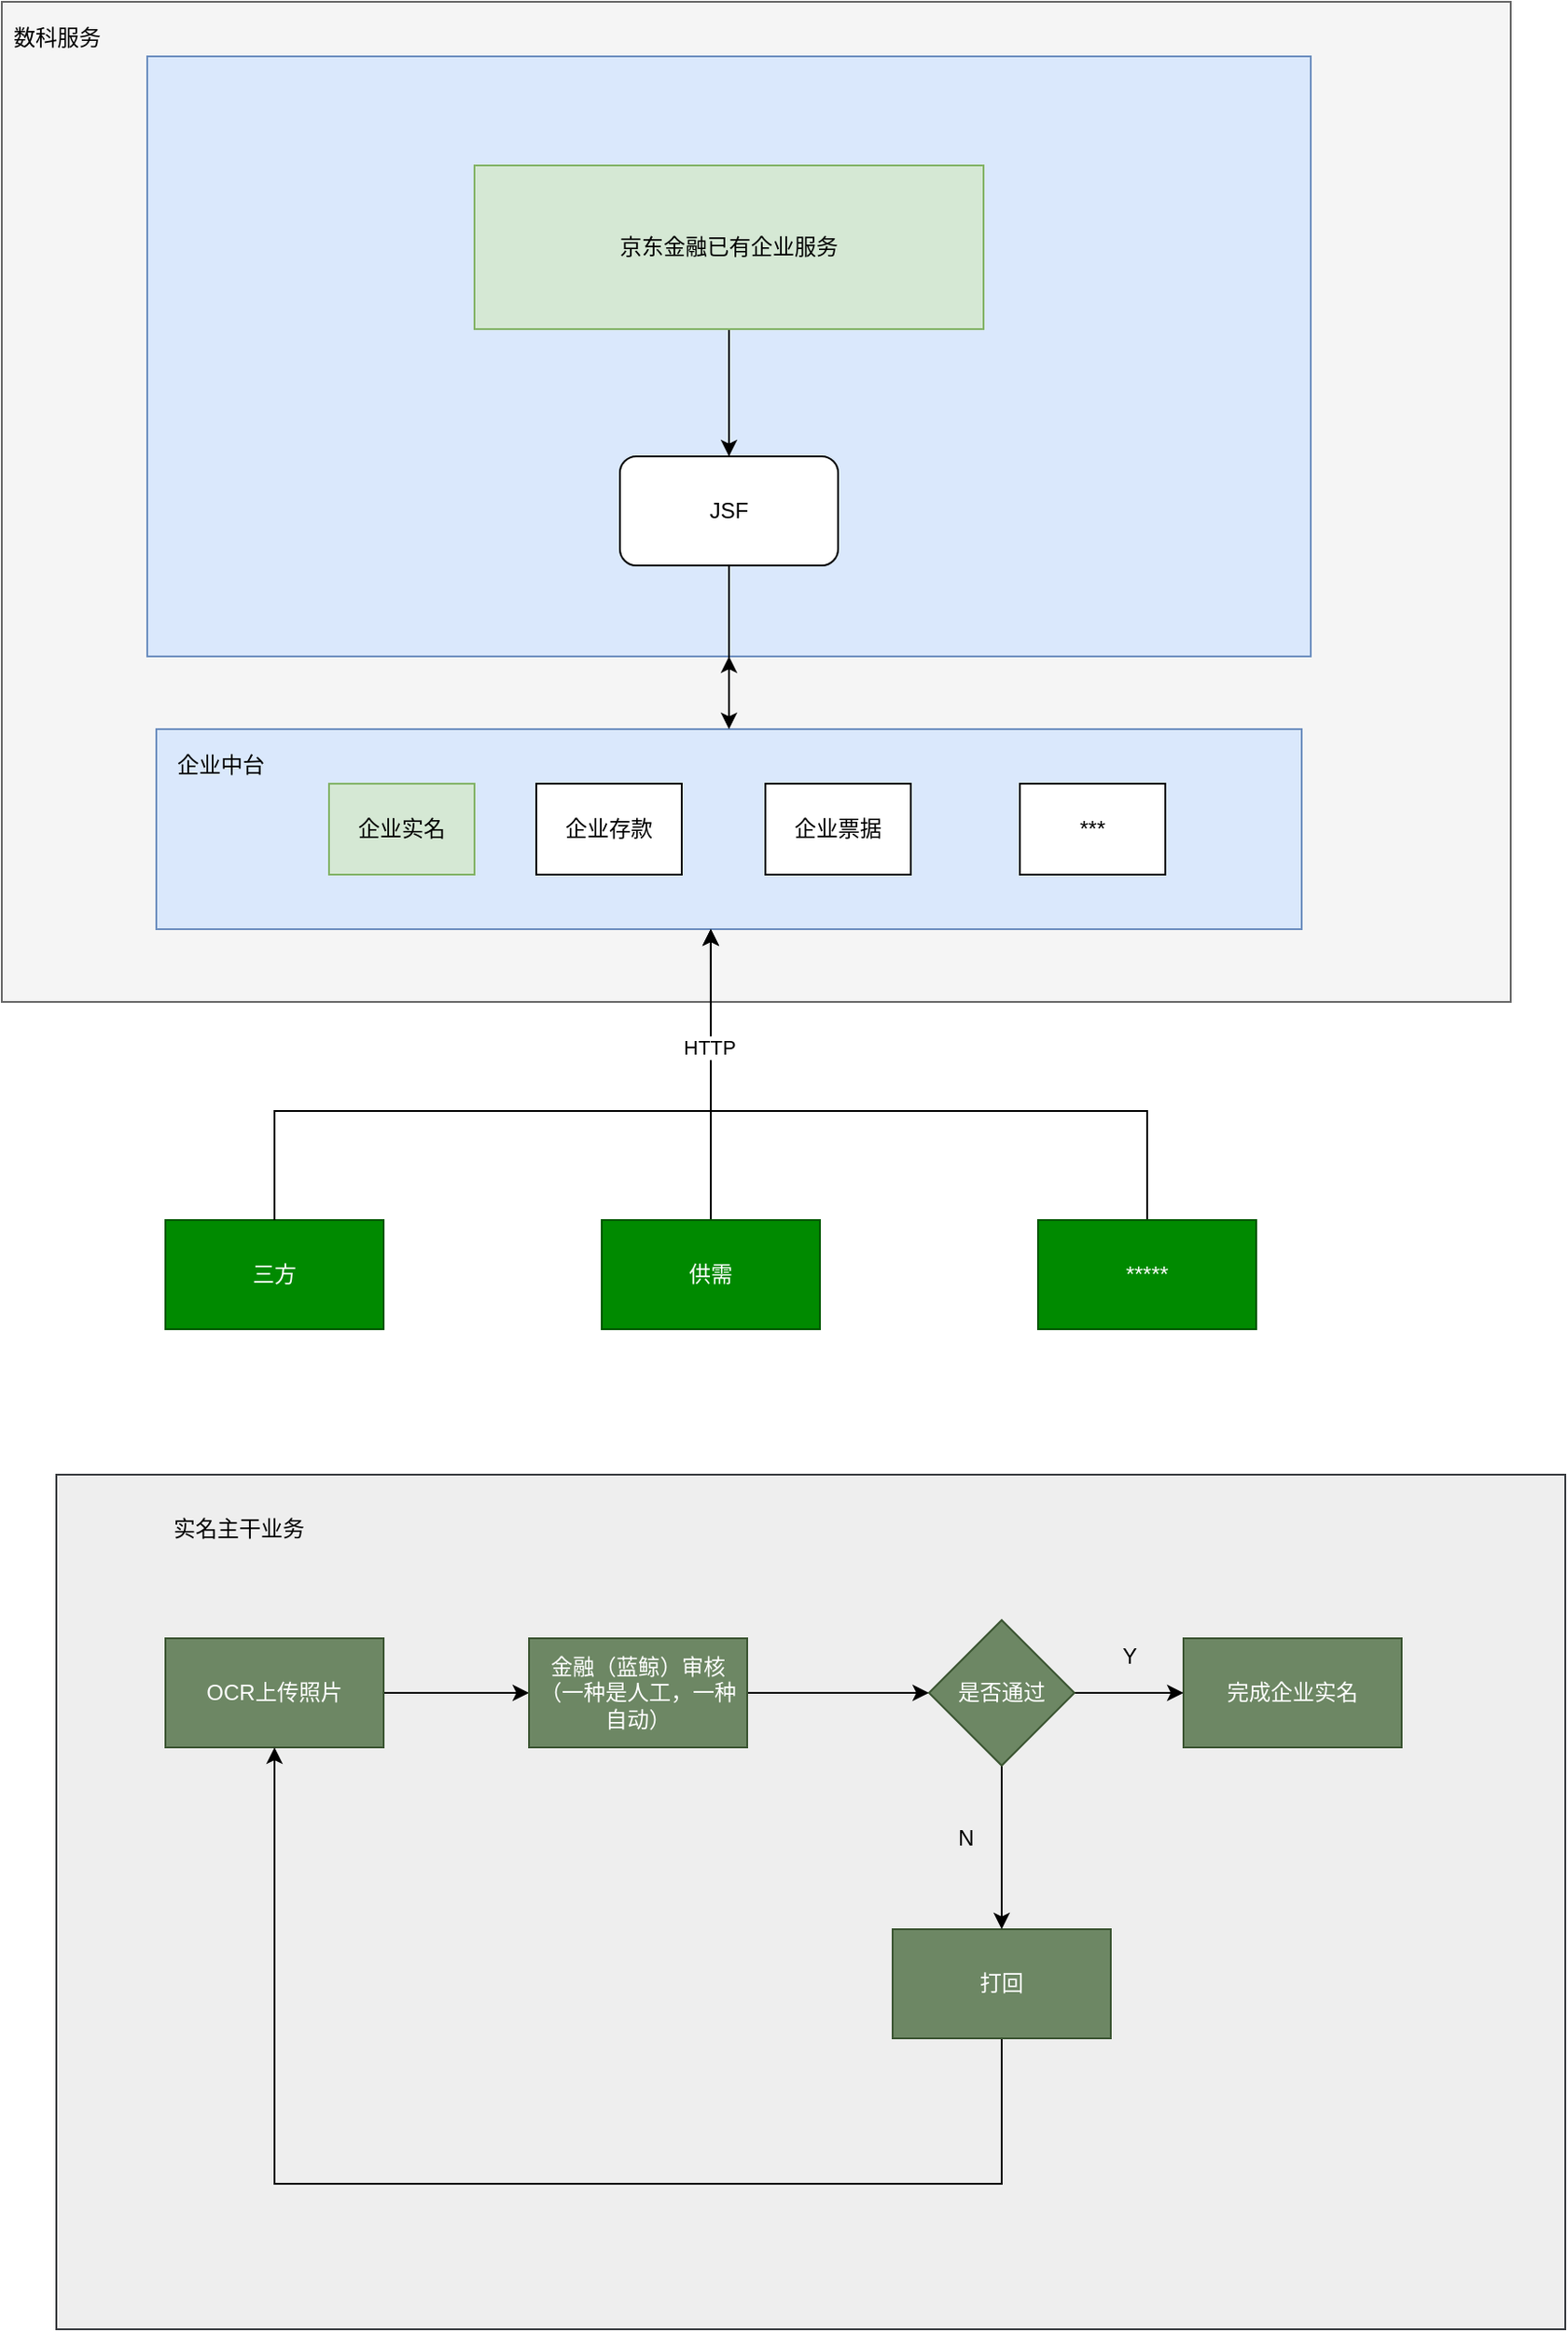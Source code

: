 <mxfile version="14.6.3" type="github" pages="2">
  <diagram id="aJE0ZCba9fngmLQNZbVi" name="企业中台-企业实名">
    <mxGraphModel dx="1052" dy="538" grid="1" gridSize="10" guides="1" tooltips="1" connect="1" arrows="1" fold="1" page="1" pageScale="1" pageWidth="827" pageHeight="1169" math="0" shadow="0">
      <root>
        <mxCell id="0" />
        <mxCell id="1" parent="0" />
        <mxCell id="BeReysdKCa9xoEzLnHCb-46" value="" style="rounded=0;whiteSpace=wrap;html=1;fillColor=#eeeeee;strokeColor=#36393d;" parent="1" vertex="1">
          <mxGeometry x="70" y="820" width="830" height="470" as="geometry" />
        </mxCell>
        <mxCell id="BeReysdKCa9xoEzLnHCb-38" value="" style="rounded=0;whiteSpace=wrap;html=1;fillColor=#f5f5f5;strokeColor=#666666;fontColor=#333333;" parent="1" vertex="1">
          <mxGeometry x="40" y="10" width="830" height="550" as="geometry" />
        </mxCell>
        <mxCell id="BeReysdKCa9xoEzLnHCb-6" value="" style="rounded=0;whiteSpace=wrap;html=1;fillColor=#dae8fc;strokeColor=#6c8ebf;" parent="1" vertex="1">
          <mxGeometry x="125" y="410" width="630" height="110" as="geometry" />
        </mxCell>
        <mxCell id="BeReysdKCa9xoEzLnHCb-5" value="" style="rounded=0;whiteSpace=wrap;html=1;" parent="1" vertex="1">
          <mxGeometry x="140" y="220" width="600" height="140" as="geometry" />
        </mxCell>
        <mxCell id="BeReysdKCa9xoEzLnHCb-15" value="" style="edgeStyle=orthogonalEdgeStyle;rounded=0;orthogonalLoop=1;jettySize=auto;html=1;" parent="1" source="BeReysdKCa9xoEzLnHCb-2" target="BeReysdKCa9xoEzLnHCb-6" edge="1">
          <mxGeometry relative="1" as="geometry" />
        </mxCell>
        <mxCell id="BeReysdKCa9xoEzLnHCb-2" value="" style="rounded=0;whiteSpace=wrap;html=1;fillColor=#dae8fc;strokeColor=#6c8ebf;" parent="1" vertex="1">
          <mxGeometry x="120" y="40" width="640" height="330" as="geometry" />
        </mxCell>
        <mxCell id="BeReysdKCa9xoEzLnHCb-53" style="edgeStyle=orthogonalEdgeStyle;rounded=0;orthogonalLoop=1;jettySize=auto;html=1;" parent="1" source="BeReysdKCa9xoEzLnHCb-1" target="BeReysdKCa9xoEzLnHCb-47" edge="1">
          <mxGeometry relative="1" as="geometry" />
        </mxCell>
        <mxCell id="BeReysdKCa9xoEzLnHCb-1" value="京东金融已有企业服务" style="rounded=0;whiteSpace=wrap;html=1;fillColor=#d5e8d4;strokeColor=#82b366;" parent="1" vertex="1">
          <mxGeometry x="300" y="100" width="280" height="90" as="geometry" />
        </mxCell>
        <mxCell id="BeReysdKCa9xoEzLnHCb-3" value="数科服务" style="text;html=1;align=center;verticalAlign=middle;resizable=0;points=[];autosize=1;strokeColor=none;" parent="1" vertex="1">
          <mxGeometry x="40" y="20" width="60" height="20" as="geometry" />
        </mxCell>
        <mxCell id="BeReysdKCa9xoEzLnHCb-4" value="企业实名" style="rounded=0;whiteSpace=wrap;html=1;fillColor=#d5e8d4;strokeColor=#82b366;" parent="1" vertex="1">
          <mxGeometry x="220" y="440" width="80" height="50" as="geometry" />
        </mxCell>
        <mxCell id="BeReysdKCa9xoEzLnHCb-9" value="企业中台" style="text;html=1;align=center;verticalAlign=middle;resizable=0;points=[];autosize=1;strokeColor=none;" parent="1" vertex="1">
          <mxGeometry x="130" y="420" width="60" height="20" as="geometry" />
        </mxCell>
        <mxCell id="BeReysdKCa9xoEzLnHCb-10" value="企业存款" style="rounded=0;whiteSpace=wrap;html=1;" parent="1" vertex="1">
          <mxGeometry x="334" y="440" width="80" height="50" as="geometry" />
        </mxCell>
        <mxCell id="BeReysdKCa9xoEzLnHCb-11" value="企业票据" style="rounded=0;whiteSpace=wrap;html=1;" parent="1" vertex="1">
          <mxGeometry x="460" y="440" width="80" height="50" as="geometry" />
        </mxCell>
        <mxCell id="BeReysdKCa9xoEzLnHCb-13" value="***" style="rounded=0;whiteSpace=wrap;html=1;" parent="1" vertex="1">
          <mxGeometry x="600" y="440" width="80" height="50" as="geometry" />
        </mxCell>
        <mxCell id="BeReysdKCa9xoEzLnHCb-20" value="" style="edgeStyle=orthogonalEdgeStyle;rounded=0;orthogonalLoop=1;jettySize=auto;html=1;" parent="1" source="BeReysdKCa9xoEzLnHCb-18" target="BeReysdKCa9xoEzLnHCb-19" edge="1">
          <mxGeometry relative="1" as="geometry" />
        </mxCell>
        <mxCell id="BeReysdKCa9xoEzLnHCb-18" value="OCR上传照片" style="rounded=0;whiteSpace=wrap;html=1;fillColor=#6d8764;strokeColor=#3A5431;fontColor=#ffffff;" parent="1" vertex="1">
          <mxGeometry x="130" y="910" width="120" height="60" as="geometry" />
        </mxCell>
        <mxCell id="BeReysdKCa9xoEzLnHCb-22" value="" style="edgeStyle=orthogonalEdgeStyle;rounded=0;orthogonalLoop=1;jettySize=auto;html=1;entryX=0;entryY=0.5;entryDx=0;entryDy=0;" parent="1" source="BeReysdKCa9xoEzLnHCb-19" target="BeReysdKCa9xoEzLnHCb-39" edge="1">
          <mxGeometry relative="1" as="geometry" />
        </mxCell>
        <mxCell id="BeReysdKCa9xoEzLnHCb-19" value="金融（蓝鲸）审核（一种是人工，一种自动）" style="rounded=0;whiteSpace=wrap;html=1;fillColor=#6d8764;strokeColor=#3A5431;fontColor=#ffffff;" parent="1" vertex="1">
          <mxGeometry x="330" y="910" width="120" height="60" as="geometry" />
        </mxCell>
        <mxCell id="BeReysdKCa9xoEzLnHCb-21" value="完成企业实名" style="rounded=0;whiteSpace=wrap;html=1;fillColor=#6d8764;strokeColor=#3A5431;fontColor=#ffffff;" parent="1" vertex="1">
          <mxGeometry x="690" y="910" width="120" height="60" as="geometry" />
        </mxCell>
        <mxCell id="BeReysdKCa9xoEzLnHCb-27" style="edgeStyle=orthogonalEdgeStyle;rounded=0;orthogonalLoop=1;jettySize=auto;html=1;" parent="1" source="BeReysdKCa9xoEzLnHCb-25" target="BeReysdKCa9xoEzLnHCb-18" edge="1">
          <mxGeometry relative="1" as="geometry">
            <Array as="points">
              <mxPoint x="590" y="1210" />
              <mxPoint x="190" y="1210" />
            </Array>
          </mxGeometry>
        </mxCell>
        <mxCell id="BeReysdKCa9xoEzLnHCb-25" value="打回" style="rounded=0;whiteSpace=wrap;html=1;fillColor=#6d8764;strokeColor=#3A5431;fontColor=#ffffff;" parent="1" vertex="1">
          <mxGeometry x="530" y="1070" width="120" height="60" as="geometry" />
        </mxCell>
        <mxCell id="BeReysdKCa9xoEzLnHCb-28" value="三方" style="rounded=0;whiteSpace=wrap;html=1;fillColor=#008a00;strokeColor=#005700;fontColor=#ffffff;" parent="1" vertex="1">
          <mxGeometry x="130" y="680" width="120" height="60" as="geometry" />
        </mxCell>
        <mxCell id="BeReysdKCa9xoEzLnHCb-32" style="edgeStyle=orthogonalEdgeStyle;rounded=0;orthogonalLoop=1;jettySize=auto;html=1;exitX=0.5;exitY=0;exitDx=0;exitDy=0;" parent="1" source="BeReysdKCa9xoEzLnHCb-28" target="BeReysdKCa9xoEzLnHCb-6" edge="1">
          <mxGeometry relative="1" as="geometry">
            <mxPoint x="470" y="550" as="targetPoint" />
            <Array as="points">
              <mxPoint x="190" y="620" />
              <mxPoint x="430" y="620" />
            </Array>
          </mxGeometry>
        </mxCell>
        <mxCell id="BeReysdKCa9xoEzLnHCb-37" style="edgeStyle=orthogonalEdgeStyle;rounded=0;orthogonalLoop=1;jettySize=auto;html=1;entryX=0.484;entryY=1;entryDx=0;entryDy=0;entryPerimeter=0;" parent="1" source="BeReysdKCa9xoEzLnHCb-29" target="BeReysdKCa9xoEzLnHCb-6" edge="1">
          <mxGeometry relative="1" as="geometry" />
        </mxCell>
        <mxCell id="BeReysdKCa9xoEzLnHCb-29" value="供需" style="rounded=0;whiteSpace=wrap;html=1;fillColor=#008a00;strokeColor=#005700;fontColor=#ffffff;" parent="1" vertex="1">
          <mxGeometry x="370" y="680" width="120" height="60" as="geometry" />
        </mxCell>
        <mxCell id="BeReysdKCa9xoEzLnHCb-34" style="edgeStyle=orthogonalEdgeStyle;rounded=0;orthogonalLoop=1;jettySize=auto;html=1;" parent="1" source="BeReysdKCa9xoEzLnHCb-30" edge="1">
          <mxGeometry relative="1" as="geometry">
            <mxPoint x="430" y="520" as="targetPoint" />
            <Array as="points">
              <mxPoint x="670" y="620" />
            </Array>
          </mxGeometry>
        </mxCell>
        <mxCell id="BeReysdKCa9xoEzLnHCb-55" value="HTTP" style="edgeLabel;html=1;align=center;verticalAlign=middle;resizable=0;points=[];" parent="BeReysdKCa9xoEzLnHCb-34" vertex="1" connectable="0">
          <mxGeometry x="0.678" y="1" relative="1" as="geometry">
            <mxPoint as="offset" />
          </mxGeometry>
        </mxCell>
        <mxCell id="BeReysdKCa9xoEzLnHCb-30" value="*****" style="rounded=0;whiteSpace=wrap;html=1;fillColor=#008a00;strokeColor=#005700;fontColor=#ffffff;" parent="1" vertex="1">
          <mxGeometry x="610" y="680" width="120" height="60" as="geometry" />
        </mxCell>
        <mxCell id="BeReysdKCa9xoEzLnHCb-41" style="edgeStyle=orthogonalEdgeStyle;rounded=0;orthogonalLoop=1;jettySize=auto;html=1;" parent="1" source="BeReysdKCa9xoEzLnHCb-39" target="BeReysdKCa9xoEzLnHCb-25" edge="1">
          <mxGeometry relative="1" as="geometry" />
        </mxCell>
        <mxCell id="BeReysdKCa9xoEzLnHCb-42" style="edgeStyle=orthogonalEdgeStyle;rounded=0;orthogonalLoop=1;jettySize=auto;html=1;entryX=0;entryY=0.5;entryDx=0;entryDy=0;" parent="1" source="BeReysdKCa9xoEzLnHCb-39" target="BeReysdKCa9xoEzLnHCb-21" edge="1">
          <mxGeometry relative="1" as="geometry">
            <Array as="points">
              <mxPoint x="650" y="940" />
              <mxPoint x="650" y="940" />
            </Array>
          </mxGeometry>
        </mxCell>
        <mxCell id="BeReysdKCa9xoEzLnHCb-39" value="是否通过" style="rhombus;whiteSpace=wrap;html=1;fillColor=#6d8764;strokeColor=#3A5431;fontColor=#ffffff;" parent="1" vertex="1">
          <mxGeometry x="550" y="900" width="80" height="80" as="geometry" />
        </mxCell>
        <mxCell id="BeReysdKCa9xoEzLnHCb-43" value="Y" style="text;html=1;align=center;verticalAlign=middle;resizable=0;points=[];autosize=1;strokeColor=none;" parent="1" vertex="1">
          <mxGeometry x="650" y="910" width="20" height="20" as="geometry" />
        </mxCell>
        <mxCell id="BeReysdKCa9xoEzLnHCb-44" value="N" style="text;html=1;align=center;verticalAlign=middle;resizable=0;points=[];autosize=1;strokeColor=none;" parent="1" vertex="1">
          <mxGeometry x="560" y="1010" width="20" height="20" as="geometry" />
        </mxCell>
        <mxCell id="BeReysdKCa9xoEzLnHCb-45" value="实名主干业务" style="text;html=1;align=center;verticalAlign=middle;resizable=0;points=[];autosize=1;strokeColor=none;" parent="1" vertex="1">
          <mxGeometry x="125" y="840" width="90" height="20" as="geometry" />
        </mxCell>
        <mxCell id="BeReysdKCa9xoEzLnHCb-54" style="edgeStyle=orthogonalEdgeStyle;rounded=0;orthogonalLoop=1;jettySize=auto;html=1;entryX=0.5;entryY=1;entryDx=0;entryDy=0;" parent="1" source="BeReysdKCa9xoEzLnHCb-47" target="BeReysdKCa9xoEzLnHCb-2" edge="1">
          <mxGeometry relative="1" as="geometry" />
        </mxCell>
        <mxCell id="BeReysdKCa9xoEzLnHCb-47" value="JSF" style="rounded=1;whiteSpace=wrap;html=1;" parent="1" vertex="1">
          <mxGeometry x="380" y="260" width="120" height="60" as="geometry" />
        </mxCell>
      </root>
    </mxGraphModel>
  </diagram>
  <diagram id="7VS-QbxFnZF96r6ProtT" name="亦企智慧服务港">
    <mxGraphModel dx="1052" dy="1755" grid="1" gridSize="10" guides="1" tooltips="1" connect="1" arrows="1" fold="1" page="1" pageScale="1" pageWidth="827" pageHeight="1169" math="0" shadow="0">
      <root>
        <mxCell id="ZON33JZr3bdfnawypAiS-0" />
        <mxCell id="ZON33JZr3bdfnawypAiS-1" parent="ZON33JZr3bdfnawypAiS-0" />
        <mxCell id="ZON33JZr3bdfnawypAiS-11" style="edgeStyle=orthogonalEdgeStyle;rounded=0;orthogonalLoop=1;jettySize=auto;html=1;" edge="1" parent="ZON33JZr3bdfnawypAiS-1" source="ZON33JZr3bdfnawypAiS-2">
          <mxGeometry relative="1" as="geometry">
            <mxPoint x="130" y="370" as="targetPoint" />
          </mxGeometry>
        </mxCell>
        <mxCell id="ZON33JZr3bdfnawypAiS-14" style="edgeStyle=orthogonalEdgeStyle;rounded=0;orthogonalLoop=1;jettySize=auto;html=1;" edge="1" parent="ZON33JZr3bdfnawypAiS-1" source="ZON33JZr3bdfnawypAiS-2" target="ZON33JZr3bdfnawypAiS-13">
          <mxGeometry relative="1" as="geometry" />
        </mxCell>
        <mxCell id="ZON33JZr3bdfnawypAiS-15" style="edgeStyle=orthogonalEdgeStyle;rounded=0;orthogonalLoop=1;jettySize=auto;html=1;entryX=0.5;entryY=1;entryDx=0;entryDy=0;" edge="1" parent="ZON33JZr3bdfnawypAiS-1" source="ZON33JZr3bdfnawypAiS-2" target="ZON33JZr3bdfnawypAiS-8">
          <mxGeometry relative="1" as="geometry">
            <Array as="points">
              <mxPoint x="190" y="180" />
              <mxPoint x="403" y="180" />
              <mxPoint x="403" y="130" />
            </Array>
          </mxGeometry>
        </mxCell>
        <mxCell id="ZON33JZr3bdfnawypAiS-2" value="服务港1" style="rounded=0;whiteSpace=wrap;html=1;" vertex="1" parent="ZON33JZr3bdfnawypAiS-1">
          <mxGeometry x="130" y="260" width="120" height="60" as="geometry" />
        </mxCell>
        <mxCell id="ZON33JZr3bdfnawypAiS-4" value="亦庄党群服务中心" style="text;html=1;align=center;verticalAlign=middle;resizable=0;points=[];autosize=1;strokeColor=none;" vertex="1" parent="ZON33JZr3bdfnawypAiS-1">
          <mxGeometry x="65" y="50" width="110" height="20" as="geometry" />
        </mxCell>
        <mxCell id="ZON33JZr3bdfnawypAiS-16" style="edgeStyle=orthogonalEdgeStyle;rounded=0;orthogonalLoop=1;jettySize=auto;html=1;entryX=0.5;entryY=1;entryDx=0;entryDy=0;" edge="1" parent="ZON33JZr3bdfnawypAiS-1" source="ZON33JZr3bdfnawypAiS-5" target="ZON33JZr3bdfnawypAiS-8">
          <mxGeometry relative="1" as="geometry" />
        </mxCell>
        <mxCell id="ZON33JZr3bdfnawypAiS-5" value="服务港2" style="rounded=0;whiteSpace=wrap;html=1;" vertex="1" parent="ZON33JZr3bdfnawypAiS-1">
          <mxGeometry x="340" y="260" width="120" height="60" as="geometry" />
        </mxCell>
        <mxCell id="ZON33JZr3bdfnawypAiS-6" value="服务港3" style="rounded=0;whiteSpace=wrap;html=1;" vertex="1" parent="ZON33JZr3bdfnawypAiS-1">
          <mxGeometry x="510" y="260" width="120" height="60" as="geometry" />
        </mxCell>
        <mxCell id="ZON33JZr3bdfnawypAiS-7" value="****" style="rounded=0;whiteSpace=wrap;html=1;" vertex="1" parent="ZON33JZr3bdfnawypAiS-1">
          <mxGeometry x="680" y="260" width="120" height="60" as="geometry" />
        </mxCell>
        <mxCell id="ZON33JZr3bdfnawypAiS-21" value="" style="edgeStyle=orthogonalEdgeStyle;rounded=0;orthogonalLoop=1;jettySize=auto;html=1;" edge="1" parent="ZON33JZr3bdfnawypAiS-1" source="ZON33JZr3bdfnawypAiS-8" target="ZON33JZr3bdfnawypAiS-18">
          <mxGeometry relative="1" as="geometry" />
        </mxCell>
        <mxCell id="ZON33JZr3bdfnawypAiS-8" value="服务中心（大厅）" style="rounded=0;whiteSpace=wrap;html=1;" vertex="1" parent="ZON33JZr3bdfnawypAiS-1">
          <mxGeometry x="360" y="70" width="120" height="60" as="geometry" />
        </mxCell>
        <mxCell id="ZON33JZr3bdfnawypAiS-12" value="企业A" style="whiteSpace=wrap;html=1;aspect=fixed;" vertex="1" parent="ZON33JZr3bdfnawypAiS-1">
          <mxGeometry x="65" y="370" width="80" height="80" as="geometry" />
        </mxCell>
        <mxCell id="ZON33JZr3bdfnawypAiS-13" value="企业B" style="whiteSpace=wrap;html=1;aspect=fixed;" vertex="1" parent="ZON33JZr3bdfnawypAiS-1">
          <mxGeometry x="210" y="370" width="80" height="80" as="geometry" />
        </mxCell>
        <mxCell id="ZON33JZr3bdfnawypAiS-17" value="环保局" style="rounded=0;whiteSpace=wrap;html=1;" vertex="1" parent="ZON33JZr3bdfnawypAiS-1">
          <mxGeometry x="200" y="-100" width="120" height="60" as="geometry" />
        </mxCell>
        <mxCell id="ZON33JZr3bdfnawypAiS-18" value="科技局" style="rounded=0;whiteSpace=wrap;html=1;" vertex="1" parent="ZON33JZr3bdfnawypAiS-1">
          <mxGeometry x="360" y="-100" width="120" height="60" as="geometry" />
        </mxCell>
        <mxCell id="ZON33JZr3bdfnawypAiS-19" value="人事局" style="rounded=0;whiteSpace=wrap;html=1;" vertex="1" parent="ZON33JZr3bdfnawypAiS-1">
          <mxGeometry x="560" y="-100" width="120" height="60" as="geometry" />
        </mxCell>
        <mxCell id="ZON33JZr3bdfnawypAiS-20" value="****" style="rounded=0;whiteSpace=wrap;html=1;" vertex="1" parent="ZON33JZr3bdfnawypAiS-1">
          <mxGeometry x="710" y="-100" width="120" height="60" as="geometry" />
        </mxCell>
        <mxCell id="ZON33JZr3bdfnawypAiS-22" value="1" style="text;html=1;align=center;verticalAlign=middle;resizable=0;points=[];autosize=1;strokeColor=none;" vertex="1" parent="ZON33JZr3bdfnawypAiS-1">
          <mxGeometry x="290" y="150" width="20" height="20" as="geometry" />
        </mxCell>
        <mxCell id="ZON33JZr3bdfnawypAiS-23" value="2" style="text;html=1;align=center;verticalAlign=middle;resizable=0;points=[];autosize=1;strokeColor=none;" vertex="1" parent="ZON33JZr3bdfnawypAiS-1">
          <mxGeometry x="390" y="10" width="20" height="20" as="geometry" />
        </mxCell>
      </root>
    </mxGraphModel>
  </diagram>
</mxfile>

